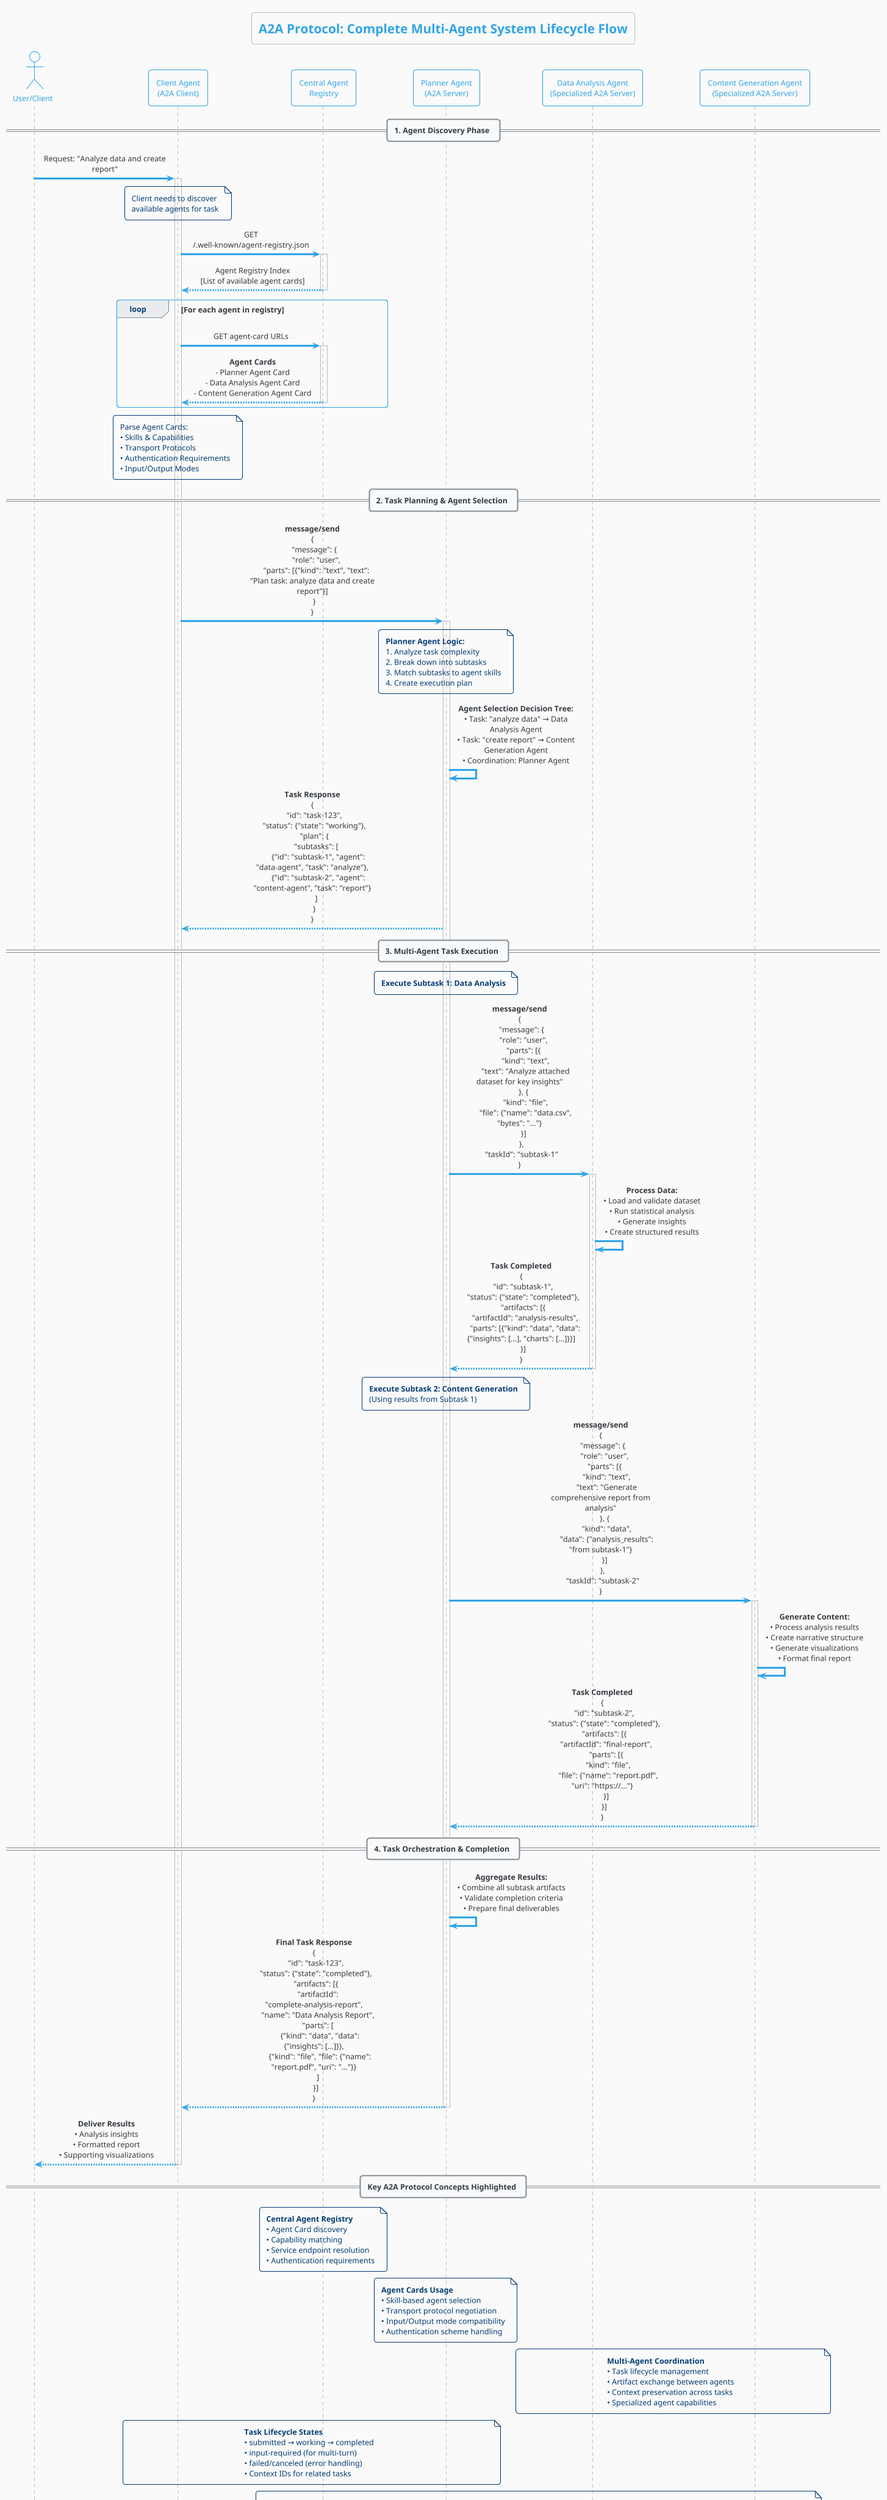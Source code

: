 @startuml A2A_Protocol_Multi_Agent_System_Lifecycle

!theme cerulean-outline
skinparam backgroundColor #FAFAFA
skinparam sequenceMessageAlign center
skinparam maxMessageSize 200

title A2A Protocol: Complete Multi-Agent System Lifecycle Flow

actor "User/Client" as User
participant "Client Agent\n(A2A Client)" as ClientAgent
participant "Central Agent\nRegistry" as Registry
participant "Planner Agent\n(A2A Server)" as PlannerAgent
participant "Data Analysis Agent\n(Specialized A2A Server)" as DataAgent
participant "Content Generation Agent\n(Specialized A2A Server)" as ContentAgent

== 1. Agent Discovery Phase ==

User -> ClientAgent : Request: "Analyze data and create report"
activate ClientAgent

note over ClientAgent : Client needs to discover\navailable agents for task

ClientAgent -> Registry : GET /.well-known/agent-registry.json
activate Registry
Registry --> ClientAgent : Agent Registry Index\n[List of available agent cards]
deactivate Registry

loop For each agent in registry
    ClientAgent -> Registry : GET agent-card URLs
    activate Registry
    Registry --> ClientAgent : **Agent Cards**\n- Planner Agent Card\n- Data Analysis Agent Card\n- Content Generation Agent Card
    deactivate Registry
end

note over ClientAgent : Parse Agent Cards:\n• Skills & Capabilities\n• Transport Protocols\n• Authentication Requirements\n• Input/Output Modes

== 2. Task Planning & Agent Selection ==

ClientAgent -> PlannerAgent : **message/send**\n{\n  "message": {\n    "role": "user",\n    "parts": [{"kind": "text", "text": "Plan task: analyze data and create report"}]\n  }\n}
activate PlannerAgent

note over PlannerAgent : **Planner Agent Logic:**\n1. Analyze task complexity\n2. Break down into subtasks\n3. Match subtasks to agent skills\n4. Create execution plan

PlannerAgent -> PlannerAgent : **Agent Selection Decision Tree:**\n• Task: "analyze data" → Data Analysis Agent\n• Task: "create report" → Content Generation Agent\n• Coordination: Planner Agent

PlannerAgent --> ClientAgent : **Task Response**\n{\n  "id": "task-123",\n  "status": {"state": "working"},\n  "plan": {\n    "subtasks": [\n      {"id": "subtask-1", "agent": "data-agent", "task": "analyze"},\n      {"id": "subtask-2", "agent": "content-agent", "task": "report"}\n    ]\n  }\n}

== 3. Multi-Agent Task Execution ==

note over PlannerAgent : **Execute Subtask 1: Data Analysis**

PlannerAgent -> DataAgent : **message/send**\n{\n  "message": {\n    "role": "user",\n    "parts": [{\n      "kind": "text",\n      "text": "Analyze attached dataset for key insights"\n    }, {\n      "kind": "file",\n      "file": {"name": "data.csv", "bytes": "..."}\n    }]\n  },\n  "taskId": "subtask-1"\n}
activate DataAgent

DataAgent -> DataAgent : **Process Data:**\n• Load and validate dataset\n• Run statistical analysis\n• Generate insights\n• Create structured results

DataAgent --> PlannerAgent : **Task Completed**\n{\n  "id": "subtask-1",\n  "status": {"state": "completed"},\n  "artifacts": [{\n    "artifactId": "analysis-results",\n    "parts": [{"kind": "data", "data": {"insights": [...], "charts": [...]}}]\n  }]\n}
deactivate DataAgent

note over PlannerAgent : **Execute Subtask 2: Content Generation**\n(Using results from Subtask 1)

PlannerAgent -> ContentAgent : **message/send**\n{\n  "message": {\n    "role": "user",\n    "parts": [{\n      "kind": "text",\n      "text": "Generate comprehensive report from analysis"\n    }, {\n      "kind": "data",\n      "data": {"analysis_results": "from subtask-1"}\n    }]\n  },\n  "taskId": "subtask-2"\n}
activate ContentAgent

ContentAgent -> ContentAgent : **Generate Content:**\n• Process analysis results\n• Create narrative structure\n• Generate visualizations\n• Format final report

ContentAgent --> PlannerAgent : **Task Completed**\n{\n  "id": "subtask-2",\n  "status": {"state": "completed"},\n  "artifacts": [{\n    "artifactId": "final-report",\n    "parts": [{\n      "kind": "file",\n      "file": {"name": "report.pdf", "uri": "https://..."}\n    }]\n  }]\n}
deactivate ContentAgent

== 4. Task Orchestration & Completion ==

PlannerAgent -> PlannerAgent : **Aggregate Results:**\n• Combine all subtask artifacts\n• Validate completion criteria\n• Prepare final deliverables

PlannerAgent --> ClientAgent : **Final Task Response**\n{\n  "id": "task-123",\n  "status": {"state": "completed"},\n  "artifacts": [{\n    "artifactId": "complete-analysis-report",\n    "name": "Data Analysis Report",\n    "parts": [\n      {"kind": "data", "data": {"insights": [...]}},\n      {"kind": "file", "file": {"name": "report.pdf", "uri": "..."}}\n    ]\n  }]\n}
deactivate PlannerAgent

ClientAgent --> User : **Deliver Results**\n• Analysis insights\n• Formatted report\n• Supporting visualizations
deactivate ClientAgent

== Key A2A Protocol Concepts Highlighted ==

note over Registry : **Central Agent Registry**\n• Agent Card discovery\n• Capability matching\n• Service endpoint resolution\n• Authentication requirements

note over PlannerAgent : **Agent Cards Usage**\n• Skill-based agent selection\n• Transport protocol negotiation\n• Input/Output mode compatibility\n• Authentication scheme handling

note over DataAgent, ContentAgent : **Multi-Agent Coordination**\n• Task lifecycle management\n• Artifact exchange between agents\n• Context preservation across tasks\n• Specialized agent capabilities

note over ClientAgent, PlannerAgent : **Task Lifecycle States**\n• submitted → working → completed\n• input-required (for multi-turn)\n• failed/canceled (error handling)\n• Context IDs for related tasks

note over Registry, ContentAgent : **Communication Patterns**\n• JSON-RPC 2.0 over HTTP(S)\n• Streaming with Server-Sent Events\n• Push notifications for long tasks\n• File exchange (upload/download)\n• Structured data exchange

@enduml
